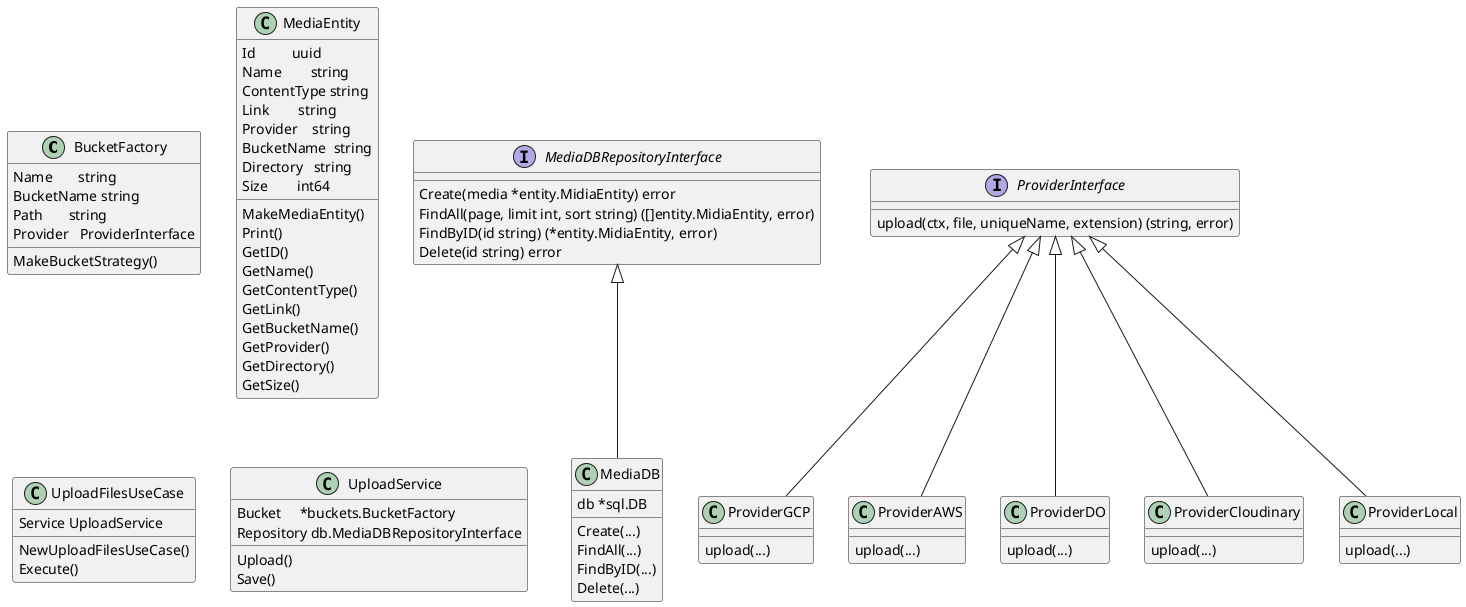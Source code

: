 @startuml classes

class BucketFactory {
    Name       string
	BucketName string
	Path       string
    Provider   ProviderInterface
    MakeBucketStrategy()
}

class MediaEntity {
    Id          uuid
    Name        string
    ContentType string
    Link        string
    Provider    string
    BucketName  string
    Directory   string
    Size        int64
    MakeMediaEntity()
    Print()
    GetID()
    GetName()
    GetContentType()
    GetLink()
    GetBucketName()
    GetProvider()
    GetDirectory()
    GetSize()
}

class UploadFilesUseCase {
    Service UploadService
    NewUploadFilesUseCase()
    Execute()
}

class UploadService {
    Bucket     *buckets.BucketFactory
	Repository db.MediaDBRepositoryInterface
    Upload()
    Save()
}

class MediaDB {
    db *sql.DB
    Create(...)
    FindAll(...)
    FindByID(...)
    Delete(...)
}

interface MediaDBRepositoryInterface {
    Create(media *entity.MidiaEntity) error
	FindAll(page, limit int, sort string) ([]entity.MidiaEntity, error)
	FindByID(id string) (*entity.MidiaEntity, error)
	Delete(id string) error
}

interface ProviderInterface {
    upload(ctx, file, uniqueName, extension) (string, error)
}

class ProviderGCP {
    upload(...)
}

class ProviderAWS {
    upload(...)
}

class ProviderDO {
    upload(...)
}

class ProviderCloudinary {
    upload(...)
}

class ProviderLocal {
    upload(...)
}

ProviderInterface <|-- ProviderGCP
ProviderInterface <|-- ProviderAWS
ProviderInterface <|-- ProviderDO
ProviderInterface <|-- ProviderCloudinary
ProviderInterface <|-- ProviderLocal

MediaDBRepositoryInterface <|-- MediaDB

@enduml
